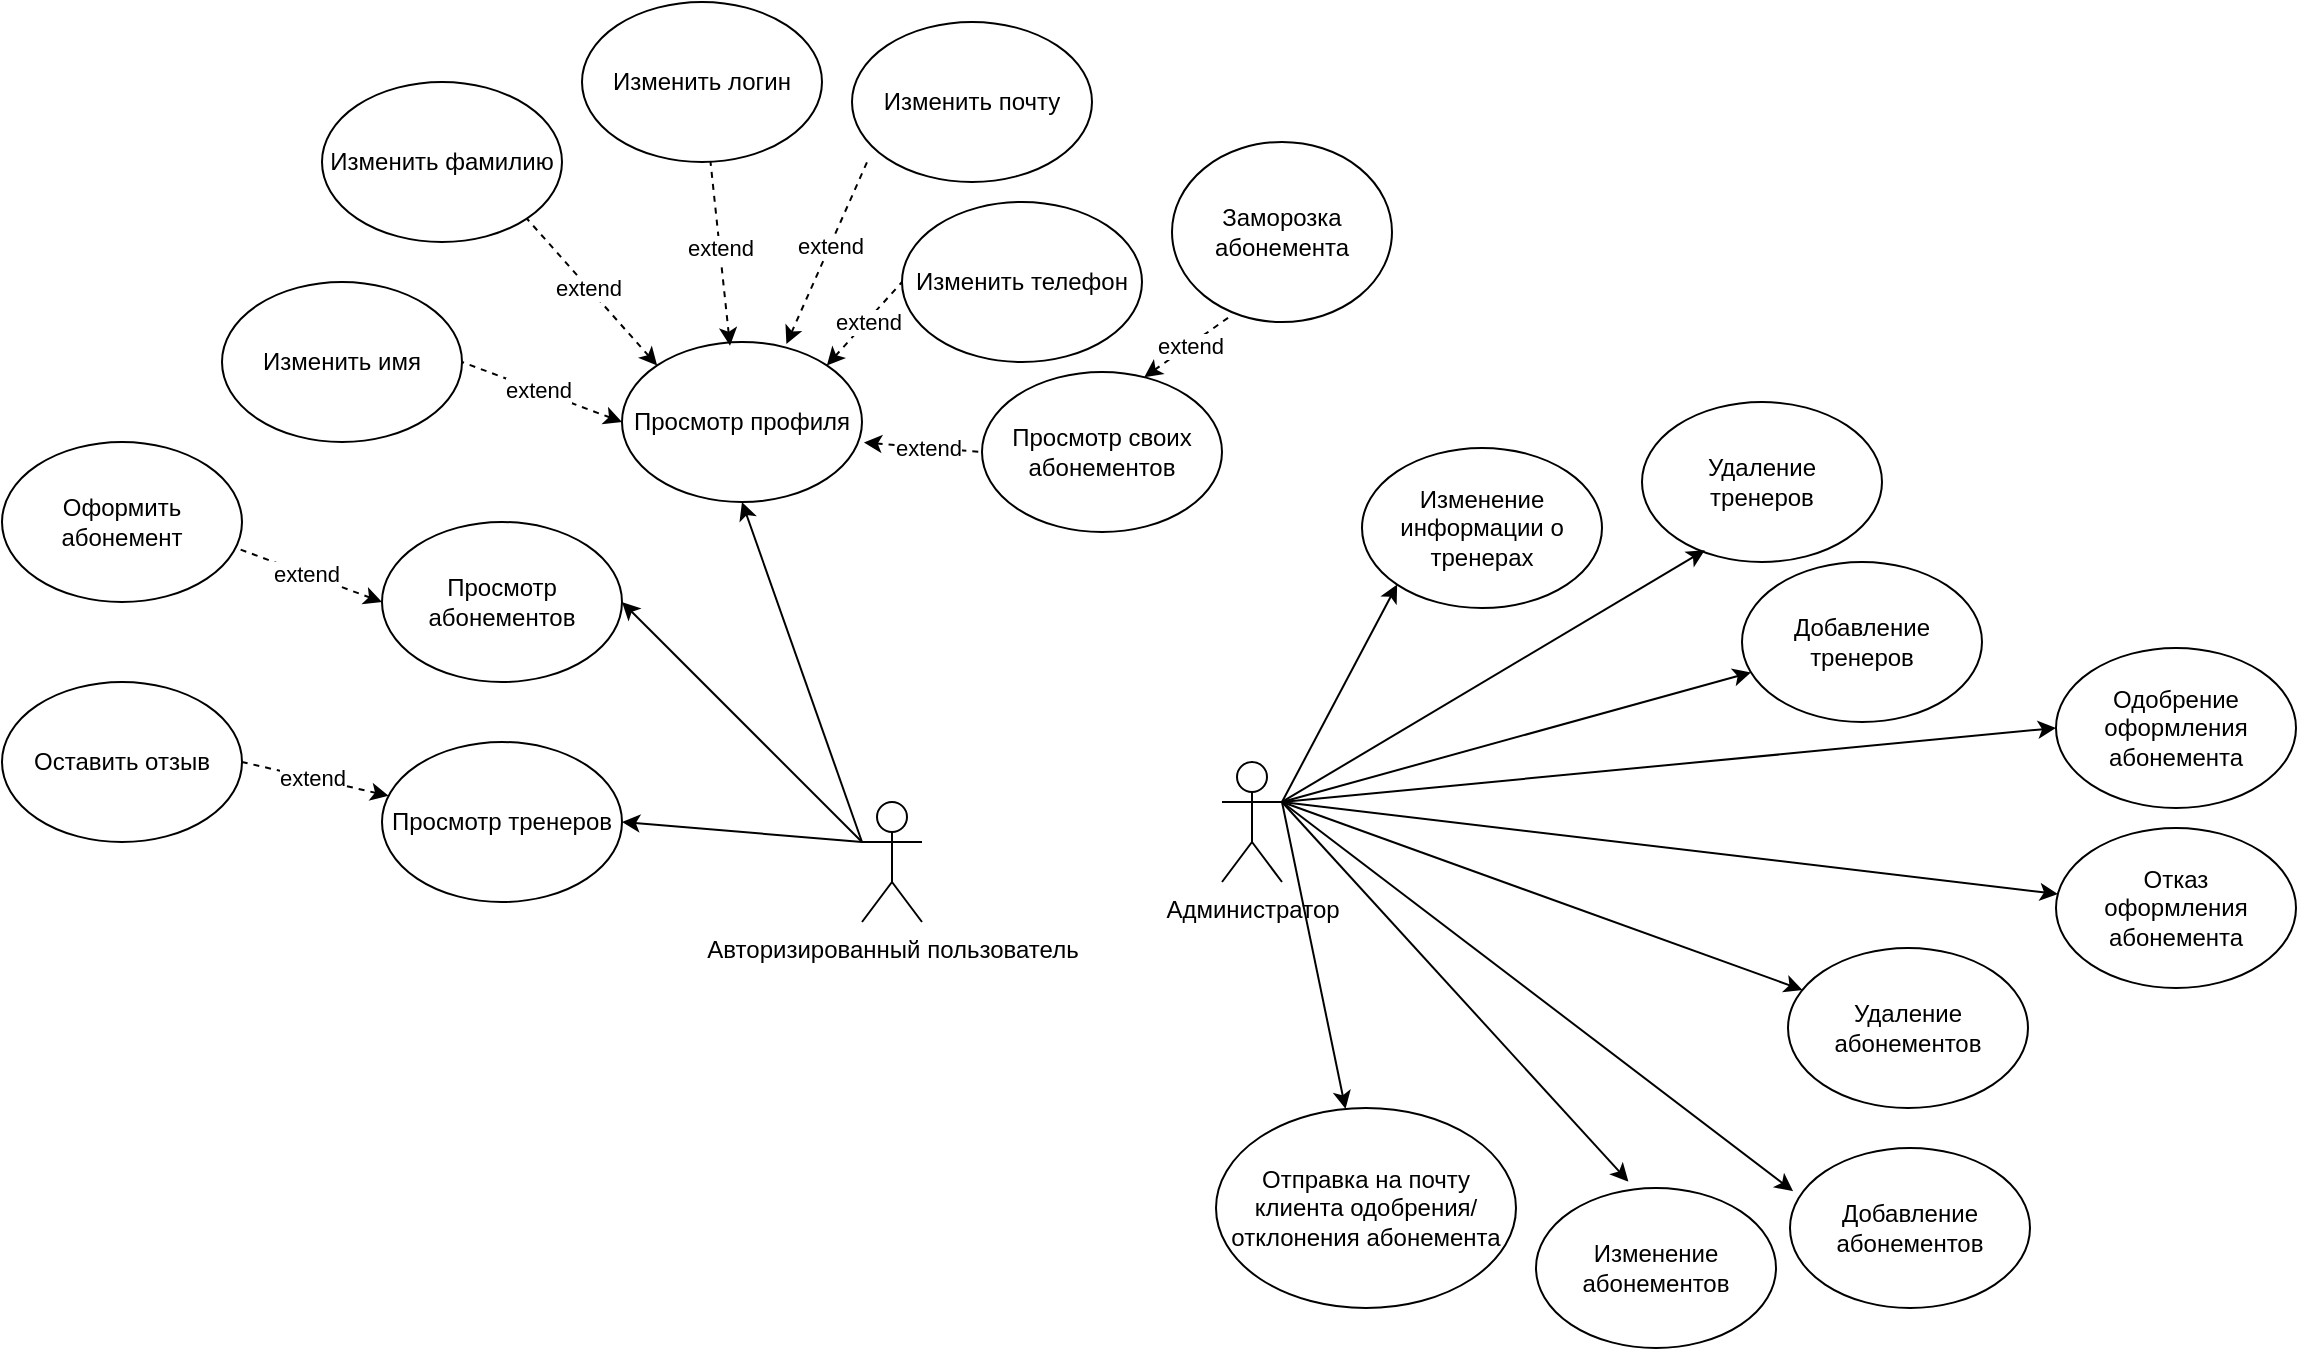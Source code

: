 <mxfile version="22.1.11" type="device">
  <diagram name="Страница — 1" id="W3U4VgXfawO97cUqP1vP">
    <mxGraphModel dx="1635" dy="1055" grid="0" gridSize="10" guides="1" tooltips="1" connect="1" arrows="1" fold="1" page="0" pageScale="1" pageWidth="827" pageHeight="1169" math="0" shadow="0">
      <root>
        <mxCell id="0" />
        <mxCell id="1" parent="0" />
        <mxCell id="8Z9fV7Etpj4QwyG1-m5O-5" value="Авторизированный пользователь" style="shape=umlActor;verticalLabelPosition=bottom;verticalAlign=top;html=1;outlineConnect=0;" parent="1" vertex="1">
          <mxGeometry x="290" y="70" width="30" height="60" as="geometry" />
        </mxCell>
        <mxCell id="8Z9fV7Etpj4QwyG1-m5O-10" value="Просмотр абонементов" style="ellipse;whiteSpace=wrap;html=1;" parent="1" vertex="1">
          <mxGeometry x="50" y="-70" width="120" height="80" as="geometry" />
        </mxCell>
        <mxCell id="8Z9fV7Etpj4QwyG1-m5O-11" value="Просмотр тренеров" style="ellipse;whiteSpace=wrap;html=1;" parent="1" vertex="1">
          <mxGeometry x="50" y="40" width="120" height="80" as="geometry" />
        </mxCell>
        <mxCell id="8Z9fV7Etpj4QwyG1-m5O-14" value="Оставить отзыв" style="ellipse;whiteSpace=wrap;html=1;" parent="1" vertex="1">
          <mxGeometry x="-140" y="10" width="120" height="80" as="geometry" />
        </mxCell>
        <mxCell id="8Z9fV7Etpj4QwyG1-m5O-20" value="Просмотр профиля" style="ellipse;whiteSpace=wrap;html=1;" parent="1" vertex="1">
          <mxGeometry x="170" y="-160" width="120" height="80" as="geometry" />
        </mxCell>
        <mxCell id="8Z9fV7Etpj4QwyG1-m5O-21" value="Изменить имя" style="ellipse;whiteSpace=wrap;html=1;" parent="1" vertex="1">
          <mxGeometry x="-30" y="-190" width="120" height="80" as="geometry" />
        </mxCell>
        <mxCell id="8Z9fV7Etpj4QwyG1-m5O-22" value="Изменить фамилию" style="ellipse;whiteSpace=wrap;html=1;" parent="1" vertex="1">
          <mxGeometry x="20" y="-290" width="120" height="80" as="geometry" />
        </mxCell>
        <mxCell id="8Z9fV7Etpj4QwyG1-m5O-23" value="Изменить логин" style="ellipse;whiteSpace=wrap;html=1;" parent="1" vertex="1">
          <mxGeometry x="150" y="-330" width="120" height="80" as="geometry" />
        </mxCell>
        <mxCell id="8Z9fV7Etpj4QwyG1-m5O-24" value="Изменить почту" style="ellipse;whiteSpace=wrap;html=1;" parent="1" vertex="1">
          <mxGeometry x="285" y="-320" width="120" height="80" as="geometry" />
        </mxCell>
        <mxCell id="8Z9fV7Etpj4QwyG1-m5O-25" value="Изменить телефон" style="ellipse;whiteSpace=wrap;html=1;" parent="1" vertex="1">
          <mxGeometry x="310" y="-230" width="120" height="80" as="geometry" />
        </mxCell>
        <mxCell id="8Z9fV7Etpj4QwyG1-m5O-27" value="" style="endArrow=none;html=1;rounded=0;entryX=1;entryY=0.5;entryDx=0;entryDy=0;exitX=0;exitY=0.5;exitDx=0;exitDy=0;startArrow=classic;startFill=1;endFill=0;dashed=1;" parent="1" source="8Z9fV7Etpj4QwyG1-m5O-20" target="8Z9fV7Etpj4QwyG1-m5O-21" edge="1">
          <mxGeometry width="50" height="50" relative="1" as="geometry">
            <mxPoint x="370" y="30" as="sourcePoint" />
            <mxPoint x="420" y="-20" as="targetPoint" />
          </mxGeometry>
        </mxCell>
        <mxCell id="8Z9fV7Etpj4QwyG1-m5O-28" value="extend" style="edgeLabel;html=1;align=center;verticalAlign=middle;resizable=0;points=[];" parent="8Z9fV7Etpj4QwyG1-m5O-27" vertex="1" connectable="0">
          <mxGeometry x="0.067" relative="1" as="geometry">
            <mxPoint as="offset" />
          </mxGeometry>
        </mxCell>
        <mxCell id="8Z9fV7Etpj4QwyG1-m5O-29" value="" style="endArrow=none;html=1;rounded=0;entryX=1;entryY=1;entryDx=0;entryDy=0;exitX=0;exitY=0;exitDx=0;exitDy=0;endFill=0;startArrow=classic;startFill=1;dashed=1;" parent="1" source="8Z9fV7Etpj4QwyG1-m5O-20" target="8Z9fV7Etpj4QwyG1-m5O-22" edge="1">
          <mxGeometry width="50" height="50" relative="1" as="geometry">
            <mxPoint x="180" y="-110" as="sourcePoint" />
            <mxPoint x="100" y="-140" as="targetPoint" />
          </mxGeometry>
        </mxCell>
        <mxCell id="8Z9fV7Etpj4QwyG1-m5O-30" value="extend" style="edgeLabel;html=1;align=center;verticalAlign=middle;resizable=0;points=[];" parent="8Z9fV7Etpj4QwyG1-m5O-29" vertex="1" connectable="0">
          <mxGeometry x="0.067" relative="1" as="geometry">
            <mxPoint as="offset" />
          </mxGeometry>
        </mxCell>
        <mxCell id="8Z9fV7Etpj4QwyG1-m5O-31" value="" style="endArrow=none;html=1;rounded=0;exitX=0.45;exitY=0.023;exitDx=0;exitDy=0;exitPerimeter=0;startArrow=classic;startFill=1;endFill=0;dashed=1;" parent="1" source="8Z9fV7Etpj4QwyG1-m5O-20" target="8Z9fV7Etpj4QwyG1-m5O-23" edge="1">
          <mxGeometry width="50" height="50" relative="1" as="geometry">
            <mxPoint x="198" y="-138" as="sourcePoint" />
            <mxPoint x="132" y="-212" as="targetPoint" />
          </mxGeometry>
        </mxCell>
        <mxCell id="8Z9fV7Etpj4QwyG1-m5O-32" value="extend" style="edgeLabel;html=1;align=center;verticalAlign=middle;resizable=0;points=[];" parent="8Z9fV7Etpj4QwyG1-m5O-31" vertex="1" connectable="0">
          <mxGeometry x="0.067" relative="1" as="geometry">
            <mxPoint as="offset" />
          </mxGeometry>
        </mxCell>
        <mxCell id="8Z9fV7Etpj4QwyG1-m5O-33" value="" style="endArrow=none;html=1;rounded=0;exitX=0.685;exitY=0.013;exitDx=0;exitDy=0;exitPerimeter=0;entryX=0.07;entryY=0.851;entryDx=0;entryDy=0;entryPerimeter=0;startArrow=classic;startFill=1;endFill=0;dashed=1;" parent="1" source="8Z9fV7Etpj4QwyG1-m5O-20" target="8Z9fV7Etpj4QwyG1-m5O-24" edge="1">
          <mxGeometry width="50" height="50" relative="1" as="geometry">
            <mxPoint x="234" y="-148" as="sourcePoint" />
            <mxPoint x="224" y="-240" as="targetPoint" />
          </mxGeometry>
        </mxCell>
        <mxCell id="8Z9fV7Etpj4QwyG1-m5O-34" value="extend" style="edgeLabel;html=1;align=center;verticalAlign=middle;resizable=0;points=[];" parent="8Z9fV7Etpj4QwyG1-m5O-33" vertex="1" connectable="0">
          <mxGeometry x="0.067" relative="1" as="geometry">
            <mxPoint as="offset" />
          </mxGeometry>
        </mxCell>
        <mxCell id="8Z9fV7Etpj4QwyG1-m5O-35" value="" style="endArrow=none;html=1;rounded=0;exitX=1;exitY=0;exitDx=0;exitDy=0;entryX=0;entryY=0.5;entryDx=0;entryDy=0;startArrow=classic;startFill=1;endFill=0;dashed=1;" parent="1" source="8Z9fV7Etpj4QwyG1-m5O-20" target="8Z9fV7Etpj4QwyG1-m5O-25" edge="1">
          <mxGeometry width="50" height="50" relative="1" as="geometry">
            <mxPoint x="262" y="-149" as="sourcePoint" />
            <mxPoint x="303" y="-242" as="targetPoint" />
          </mxGeometry>
        </mxCell>
        <mxCell id="8Z9fV7Etpj4QwyG1-m5O-36" value="extend" style="edgeLabel;html=1;align=center;verticalAlign=middle;resizable=0;points=[];" parent="8Z9fV7Etpj4QwyG1-m5O-35" vertex="1" connectable="0">
          <mxGeometry x="0.067" relative="1" as="geometry">
            <mxPoint as="offset" />
          </mxGeometry>
        </mxCell>
        <mxCell id="8Z9fV7Etpj4QwyG1-m5O-38" value="" style="endArrow=classic;html=1;rounded=0;entryX=0.5;entryY=1;entryDx=0;entryDy=0;exitX=0;exitY=0.333;exitDx=0;exitDy=0;exitPerimeter=0;" parent="1" source="8Z9fV7Etpj4QwyG1-m5O-5" target="8Z9fV7Etpj4QwyG1-m5O-20" edge="1">
          <mxGeometry width="50" height="50" relative="1" as="geometry">
            <mxPoint x="350" y="110" as="sourcePoint" />
            <mxPoint x="400" y="60" as="targetPoint" />
          </mxGeometry>
        </mxCell>
        <mxCell id="8Z9fV7Etpj4QwyG1-m5O-39" value="" style="endArrow=classic;html=1;rounded=0;entryX=1;entryY=0.5;entryDx=0;entryDy=0;" parent="1" target="8Z9fV7Etpj4QwyG1-m5O-10" edge="1">
          <mxGeometry width="50" height="50" relative="1" as="geometry">
            <mxPoint x="290" y="90" as="sourcePoint" />
            <mxPoint x="240" y="-70" as="targetPoint" />
          </mxGeometry>
        </mxCell>
        <mxCell id="8Z9fV7Etpj4QwyG1-m5O-40" value="" style="endArrow=classic;html=1;rounded=0;entryX=1;entryY=0.5;entryDx=0;entryDy=0;" parent="1" target="8Z9fV7Etpj4QwyG1-m5O-11" edge="1">
          <mxGeometry width="50" height="50" relative="1" as="geometry">
            <mxPoint x="290" y="90" as="sourcePoint" />
            <mxPoint x="180" y="-20" as="targetPoint" />
          </mxGeometry>
        </mxCell>
        <mxCell id="8Z9fV7Etpj4QwyG1-m5O-43" value="Администратор" style="shape=umlActor;verticalLabelPosition=bottom;verticalAlign=top;html=1;outlineConnect=0;" parent="1" vertex="1">
          <mxGeometry x="470" y="50" width="30" height="60" as="geometry" />
        </mxCell>
        <mxCell id="8Z9fV7Etpj4QwyG1-m5O-53" value="" style="endArrow=none;html=1;rounded=0;entryX=1;entryY=0.5;entryDx=0;entryDy=0;startArrow=classic;startFill=1;endFill=0;dashed=1;" parent="1" source="8Z9fV7Etpj4QwyG1-m5O-11" target="8Z9fV7Etpj4QwyG1-m5O-14" edge="1">
          <mxGeometry width="50" height="50" relative="1" as="geometry">
            <mxPoint x="180" y="-110" as="sourcePoint" />
            <mxPoint x="100" y="-140" as="targetPoint" />
          </mxGeometry>
        </mxCell>
        <mxCell id="8Z9fV7Etpj4QwyG1-m5O-54" value="extend" style="edgeLabel;html=1;align=center;verticalAlign=middle;resizable=0;points=[];" parent="8Z9fV7Etpj4QwyG1-m5O-53" vertex="1" connectable="0">
          <mxGeometry x="0.067" relative="1" as="geometry">
            <mxPoint as="offset" />
          </mxGeometry>
        </mxCell>
        <mxCell id="jAZWd4yVTZhajnkvL8BO-4" value="" style="endArrow=classic;html=1;rounded=0;exitX=1;exitY=0.333;exitDx=0;exitDy=0;exitPerimeter=0;" parent="1" source="8Z9fV7Etpj4QwyG1-m5O-43" target="KGXP2OzLOG1-c9oOaN7d-2" edge="1">
          <mxGeometry width="50" height="50" relative="1" as="geometry">
            <mxPoint x="577" y="83" as="sourcePoint" />
            <mxPoint x="678.967" y="156.891" as="targetPoint" />
          </mxGeometry>
        </mxCell>
        <mxCell id="jAZWd4yVTZhajnkvL8BO-6" value="Заморозка &lt;br&gt;абонемента" style="ellipse;whiteSpace=wrap;html=1;" parent="1" vertex="1">
          <mxGeometry x="445" y="-260" width="110" height="90" as="geometry" />
        </mxCell>
        <mxCell id="jAZWd4yVTZhajnkvL8BO-10" value="Оформить абонемент" style="ellipse;whiteSpace=wrap;html=1;" parent="1" vertex="1">
          <mxGeometry x="-140" y="-110" width="120" height="80" as="geometry" />
        </mxCell>
        <mxCell id="jAZWd4yVTZhajnkvL8BO-13" value="" style="endArrow=none;html=1;rounded=0;entryX=0.993;entryY=0.672;entryDx=0;entryDy=0;startArrow=classic;startFill=1;endFill=0;dashed=1;entryPerimeter=0;exitX=0;exitY=0.5;exitDx=0;exitDy=0;" parent="1" source="8Z9fV7Etpj4QwyG1-m5O-10" target="jAZWd4yVTZhajnkvL8BO-10" edge="1">
          <mxGeometry width="50" height="50" relative="1" as="geometry">
            <mxPoint x="63" y="77" as="sourcePoint" />
            <mxPoint x="-10" y="60" as="targetPoint" />
          </mxGeometry>
        </mxCell>
        <mxCell id="jAZWd4yVTZhajnkvL8BO-14" value="extend" style="edgeLabel;html=1;align=center;verticalAlign=middle;resizable=0;points=[];" parent="jAZWd4yVTZhajnkvL8BO-13" vertex="1" connectable="0">
          <mxGeometry x="0.067" relative="1" as="geometry">
            <mxPoint as="offset" />
          </mxGeometry>
        </mxCell>
        <mxCell id="VKZ0_62k53H5U-dAm6Ey-1" value="Просмотр своих абонементов" style="ellipse;whiteSpace=wrap;html=1;" parent="1" vertex="1">
          <mxGeometry x="350" y="-145" width="120" height="80" as="geometry" />
        </mxCell>
        <mxCell id="VKZ0_62k53H5U-dAm6Ey-2" value="" style="endArrow=none;html=1;rounded=0;exitX=1.008;exitY=0.628;exitDx=0;exitDy=0;entryX=0;entryY=0.5;entryDx=0;entryDy=0;startArrow=classic;startFill=1;endFill=0;dashed=1;exitPerimeter=0;" parent="1" source="8Z9fV7Etpj4QwyG1-m5O-20" target="VKZ0_62k53H5U-dAm6Ey-1" edge="1">
          <mxGeometry width="50" height="50" relative="1" as="geometry">
            <mxPoint x="282" y="-138" as="sourcePoint" />
            <mxPoint x="320" y="-180" as="targetPoint" />
          </mxGeometry>
        </mxCell>
        <mxCell id="VKZ0_62k53H5U-dAm6Ey-3" value="extend" style="edgeLabel;html=1;align=center;verticalAlign=middle;resizable=0;points=[];" parent="VKZ0_62k53H5U-dAm6Ey-2" vertex="1" connectable="0">
          <mxGeometry x="0.067" relative="1" as="geometry">
            <mxPoint as="offset" />
          </mxGeometry>
        </mxCell>
        <mxCell id="VKZ0_62k53H5U-dAm6Ey-6" value="" style="endArrow=none;html=1;rounded=0;exitX=0.676;exitY=0.033;exitDx=0;exitDy=0;entryX=0.266;entryY=0.967;entryDx=0;entryDy=0;startArrow=classic;startFill=1;endFill=0;dashed=1;exitPerimeter=0;entryPerimeter=0;" parent="1" source="VKZ0_62k53H5U-dAm6Ey-1" target="jAZWd4yVTZhajnkvL8BO-6" edge="1">
          <mxGeometry width="50" height="50" relative="1" as="geometry">
            <mxPoint x="301" y="-100" as="sourcePoint" />
            <mxPoint x="360" y="-95" as="targetPoint" />
          </mxGeometry>
        </mxCell>
        <mxCell id="VKZ0_62k53H5U-dAm6Ey-7" value="extend" style="edgeLabel;html=1;align=center;verticalAlign=middle;resizable=0;points=[];" parent="VKZ0_62k53H5U-dAm6Ey-6" vertex="1" connectable="0">
          <mxGeometry x="0.067" relative="1" as="geometry">
            <mxPoint as="offset" />
          </mxGeometry>
        </mxCell>
        <mxCell id="KGXP2OzLOG1-c9oOaN7d-2" value="Отправка на почту клиента одобрения/отклонения абонемента" style="ellipse;whiteSpace=wrap;html=1;" vertex="1" parent="1">
          <mxGeometry x="467" y="223" width="150" height="100" as="geometry" />
        </mxCell>
        <mxCell id="KGXP2OzLOG1-c9oOaN7d-3" value="Добавление абонементов" style="ellipse;whiteSpace=wrap;html=1;" vertex="1" parent="1">
          <mxGeometry x="754" y="243" width="120" height="80" as="geometry" />
        </mxCell>
        <mxCell id="KGXP2OzLOG1-c9oOaN7d-4" value="Удаление абонементов" style="ellipse;whiteSpace=wrap;html=1;" vertex="1" parent="1">
          <mxGeometry x="753" y="143" width="120" height="80" as="geometry" />
        </mxCell>
        <mxCell id="KGXP2OzLOG1-c9oOaN7d-5" value="Изменение абонементов" style="ellipse;whiteSpace=wrap;html=1;" vertex="1" parent="1">
          <mxGeometry x="627" y="263" width="120" height="80" as="geometry" />
        </mxCell>
        <mxCell id="KGXP2OzLOG1-c9oOaN7d-6" value="Добавление тренеров" style="ellipse;whiteSpace=wrap;html=1;" vertex="1" parent="1">
          <mxGeometry x="730" y="-50" width="120" height="80" as="geometry" />
        </mxCell>
        <mxCell id="KGXP2OzLOG1-c9oOaN7d-7" value="Удаление &lt;br&gt;тренеров" style="ellipse;whiteSpace=wrap;html=1;" vertex="1" parent="1">
          <mxGeometry x="680" y="-130" width="120" height="80" as="geometry" />
        </mxCell>
        <mxCell id="KGXP2OzLOG1-c9oOaN7d-8" value="Изменение информации о тренерах" style="ellipse;whiteSpace=wrap;html=1;" vertex="1" parent="1">
          <mxGeometry x="540" y="-107" width="120" height="80" as="geometry" />
        </mxCell>
        <mxCell id="KGXP2OzLOG1-c9oOaN7d-9" value="Отказ &lt;br&gt;оформления абонемента" style="ellipse;whiteSpace=wrap;html=1;" vertex="1" parent="1">
          <mxGeometry x="887" y="83" width="120" height="80" as="geometry" />
        </mxCell>
        <mxCell id="KGXP2OzLOG1-c9oOaN7d-10" value="Одобрение оформления абонемента" style="ellipse;whiteSpace=wrap;html=1;" vertex="1" parent="1">
          <mxGeometry x="887" y="-7" width="120" height="80" as="geometry" />
        </mxCell>
        <mxCell id="KGXP2OzLOG1-c9oOaN7d-11" value="" style="endArrow=classic;html=1;rounded=0;exitX=1;exitY=0.333;exitDx=0;exitDy=0;exitPerimeter=0;entryX=0.385;entryY=-0.04;entryDx=0;entryDy=0;entryPerimeter=0;" edge="1" parent="1" source="8Z9fV7Etpj4QwyG1-m5O-43" target="KGXP2OzLOG1-c9oOaN7d-5">
          <mxGeometry width="50" height="50" relative="1" as="geometry">
            <mxPoint x="637" y="73" as="sourcePoint" />
            <mxPoint x="572" y="235" as="targetPoint" />
          </mxGeometry>
        </mxCell>
        <mxCell id="KGXP2OzLOG1-c9oOaN7d-12" value="" style="endArrow=classic;html=1;rounded=0;exitX=1;exitY=0.333;exitDx=0;exitDy=0;exitPerimeter=0;entryX=0.013;entryY=0.27;entryDx=0;entryDy=0;entryPerimeter=0;" edge="1" parent="1" source="8Z9fV7Etpj4QwyG1-m5O-43" target="KGXP2OzLOG1-c9oOaN7d-3">
          <mxGeometry width="50" height="50" relative="1" as="geometry">
            <mxPoint x="637" y="73" as="sourcePoint" />
            <mxPoint x="683" y="270" as="targetPoint" />
          </mxGeometry>
        </mxCell>
        <mxCell id="KGXP2OzLOG1-c9oOaN7d-13" value="" style="endArrow=classic;html=1;rounded=0;exitX=1;exitY=0.333;exitDx=0;exitDy=0;exitPerimeter=0;" edge="1" parent="1" source="8Z9fV7Etpj4QwyG1-m5O-43" target="KGXP2OzLOG1-c9oOaN7d-4">
          <mxGeometry width="50" height="50" relative="1" as="geometry">
            <mxPoint x="657" y="63" as="sourcePoint" />
            <mxPoint x="683" y="270" as="targetPoint" />
          </mxGeometry>
        </mxCell>
        <mxCell id="KGXP2OzLOG1-c9oOaN7d-17" value="" style="endArrow=classic;html=1;rounded=0;exitX=1;exitY=0.333;exitDx=0;exitDy=0;exitPerimeter=0;entryX=0;entryY=1;entryDx=0;entryDy=0;" edge="1" parent="1" source="8Z9fV7Etpj4QwyG1-m5O-43" target="KGXP2OzLOG1-c9oOaN7d-8">
          <mxGeometry width="50" height="50" relative="1" as="geometry">
            <mxPoint x="510" y="80" as="sourcePoint" />
            <mxPoint x="770" y="174" as="targetPoint" />
          </mxGeometry>
        </mxCell>
        <mxCell id="KGXP2OzLOG1-c9oOaN7d-18" value="" style="endArrow=classic;html=1;rounded=0;exitX=1;exitY=0.333;exitDx=0;exitDy=0;exitPerimeter=0;entryX=0.262;entryY=0.926;entryDx=0;entryDy=0;entryPerimeter=0;" edge="1" parent="1" source="8Z9fV7Etpj4QwyG1-m5O-43" target="KGXP2OzLOG1-c9oOaN7d-7">
          <mxGeometry width="50" height="50" relative="1" as="geometry">
            <mxPoint x="510" y="80" as="sourcePoint" />
            <mxPoint x="630" y="-29" as="targetPoint" />
          </mxGeometry>
        </mxCell>
        <mxCell id="KGXP2OzLOG1-c9oOaN7d-19" value="" style="endArrow=classic;html=1;rounded=0;exitX=1;exitY=0.333;exitDx=0;exitDy=0;exitPerimeter=0;" edge="1" parent="1" source="8Z9fV7Etpj4QwyG1-m5O-43" target="KGXP2OzLOG1-c9oOaN7d-6">
          <mxGeometry width="50" height="50" relative="1" as="geometry">
            <mxPoint x="510" y="80" as="sourcePoint" />
            <mxPoint x="758" y="-63" as="targetPoint" />
          </mxGeometry>
        </mxCell>
        <mxCell id="KGXP2OzLOG1-c9oOaN7d-20" value="" style="endArrow=classic;html=1;rounded=0;exitX=1;exitY=0.333;exitDx=0;exitDy=0;exitPerimeter=0;entryX=0;entryY=0.5;entryDx=0;entryDy=0;" edge="1" parent="1" source="8Z9fV7Etpj4QwyG1-m5O-43" target="KGXP2OzLOG1-c9oOaN7d-10">
          <mxGeometry width="50" height="50" relative="1" as="geometry">
            <mxPoint x="510" y="80" as="sourcePoint" />
            <mxPoint x="745" y="15" as="targetPoint" />
          </mxGeometry>
        </mxCell>
        <mxCell id="KGXP2OzLOG1-c9oOaN7d-21" value="" style="endArrow=classic;html=1;rounded=0;exitX=1;exitY=0.333;exitDx=0;exitDy=0;exitPerimeter=0;" edge="1" parent="1" source="8Z9fV7Etpj4QwyG1-m5O-43" target="KGXP2OzLOG1-c9oOaN7d-9">
          <mxGeometry width="50" height="50" relative="1" as="geometry">
            <mxPoint x="510" y="80" as="sourcePoint" />
            <mxPoint x="897" y="43" as="targetPoint" />
          </mxGeometry>
        </mxCell>
      </root>
    </mxGraphModel>
  </diagram>
</mxfile>

